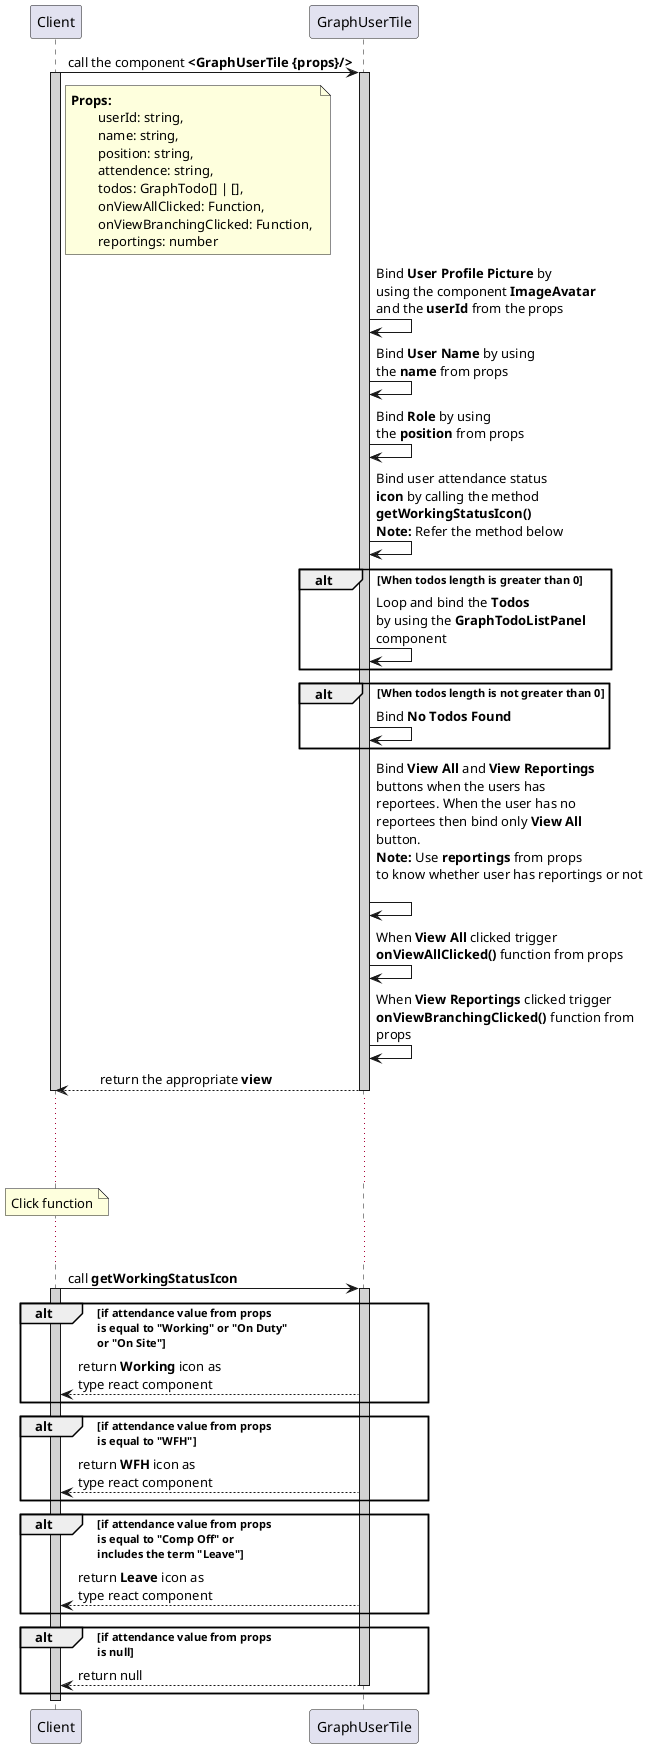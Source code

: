 @startuml GraphUserTile
participant Client
participant GraphUserTile

Client -> GraphUserTile : call the component **<GraphUserTile {props}/>**
activate Client #D3D3D3
activate GraphUserTile #D3D3D3

note right of Client:**Props:** \n\tuserId: string, \n\tname: string, \n\tposition: string, \n\tattendence: string, \n\ttodos: GraphTodo[] | [], \n\tonViewAllClicked: Function, \n\tonViewBranchingClicked: Function, \n\treportings: number

GraphUserTile -> GraphUserTile : Bind **User Profile Picture** by \nusing the component **ImageAvatar** \nand the **userId** from the props
GraphUserTile -> GraphUserTile : Bind **User Name** by using \nthe **name** from props
GraphUserTile -> GraphUserTile : Bind **Role** by using \nthe **position** from props
GraphUserTile -> GraphUserTile : Bind user attendance status \n**icon** by calling the method \n**getWorkingStatusIcon()** \n**Note:** Refer the method below

alt When todos length is greater than 0
    GraphUserTile -> GraphUserTile : Loop and bind the **Todos** \nby using the **GraphTodoListPanel** \ncomponent
end

alt When todos length is not greater than 0
    GraphUserTile -> GraphUserTile : Bind **No Todos Found**
end

GraphUserTile -> GraphUserTile : Bind **View All** and **View Reportings** \nbuttons when the users has \nreportees. When the user has no \nreportees then bind only **View All** \nbutton. \n**Note:** Use **reportings** from props \nto know whether user has reportings or not\n
GraphUserTile -> GraphUserTile : When **View All** clicked trigger \n**onViewAllClicked()** function from props
GraphUserTile -> GraphUserTile : When **View Reportings** clicked trigger \n**onViewBranchingClicked()** function from \nprops


Client <-- GraphUserTile : \treturn the appropriate **view**
deactivate GraphUserTile
deactivate Client

... ...
... ...
note over Client: Click function
... ...

Client -> GraphUserTile: call **getWorkingStatusIcon**
activate Client #D3D3D3
activate GraphUserTile #D3D3D3

alt if attendance value from props \nis equal to "Working" or "On Duty" \nor "On Site"
    GraphUserTile --> Client : return **Working** icon as \ntype react component
end

alt if attendance value from props \nis equal to "WFH"
    GraphUserTile --> Client : return **WFH** icon as \ntype react component
end

alt if attendance value from props \nis equal to "Comp Off" or \nincludes the term "Leave"
    GraphUserTile --> Client : return **Leave** icon as \ntype react component
end

alt if attendance value from props \nis null
    GraphUserTile --> Client : return null
    deactivate GraphUserTile
end

deactivate Client

@enduml